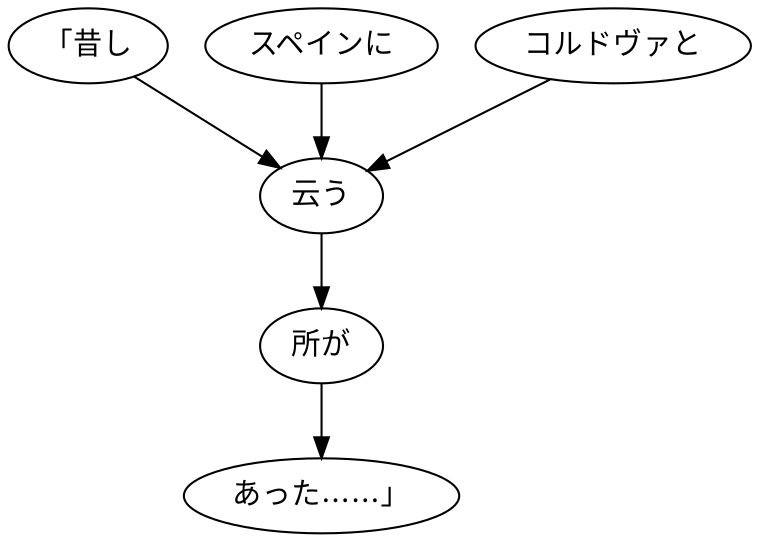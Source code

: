 digraph graph8647 {
	node0 [label="「昔し"];
	node1 [label="スペインに"];
	node2 [label="コルドヴァと"];
	node3 [label="云う"];
	node4 [label="所が"];
	node5 [label="あった……」"];
	node0 -> node3;
	node1 -> node3;
	node2 -> node3;
	node3 -> node4;
	node4 -> node5;
}
